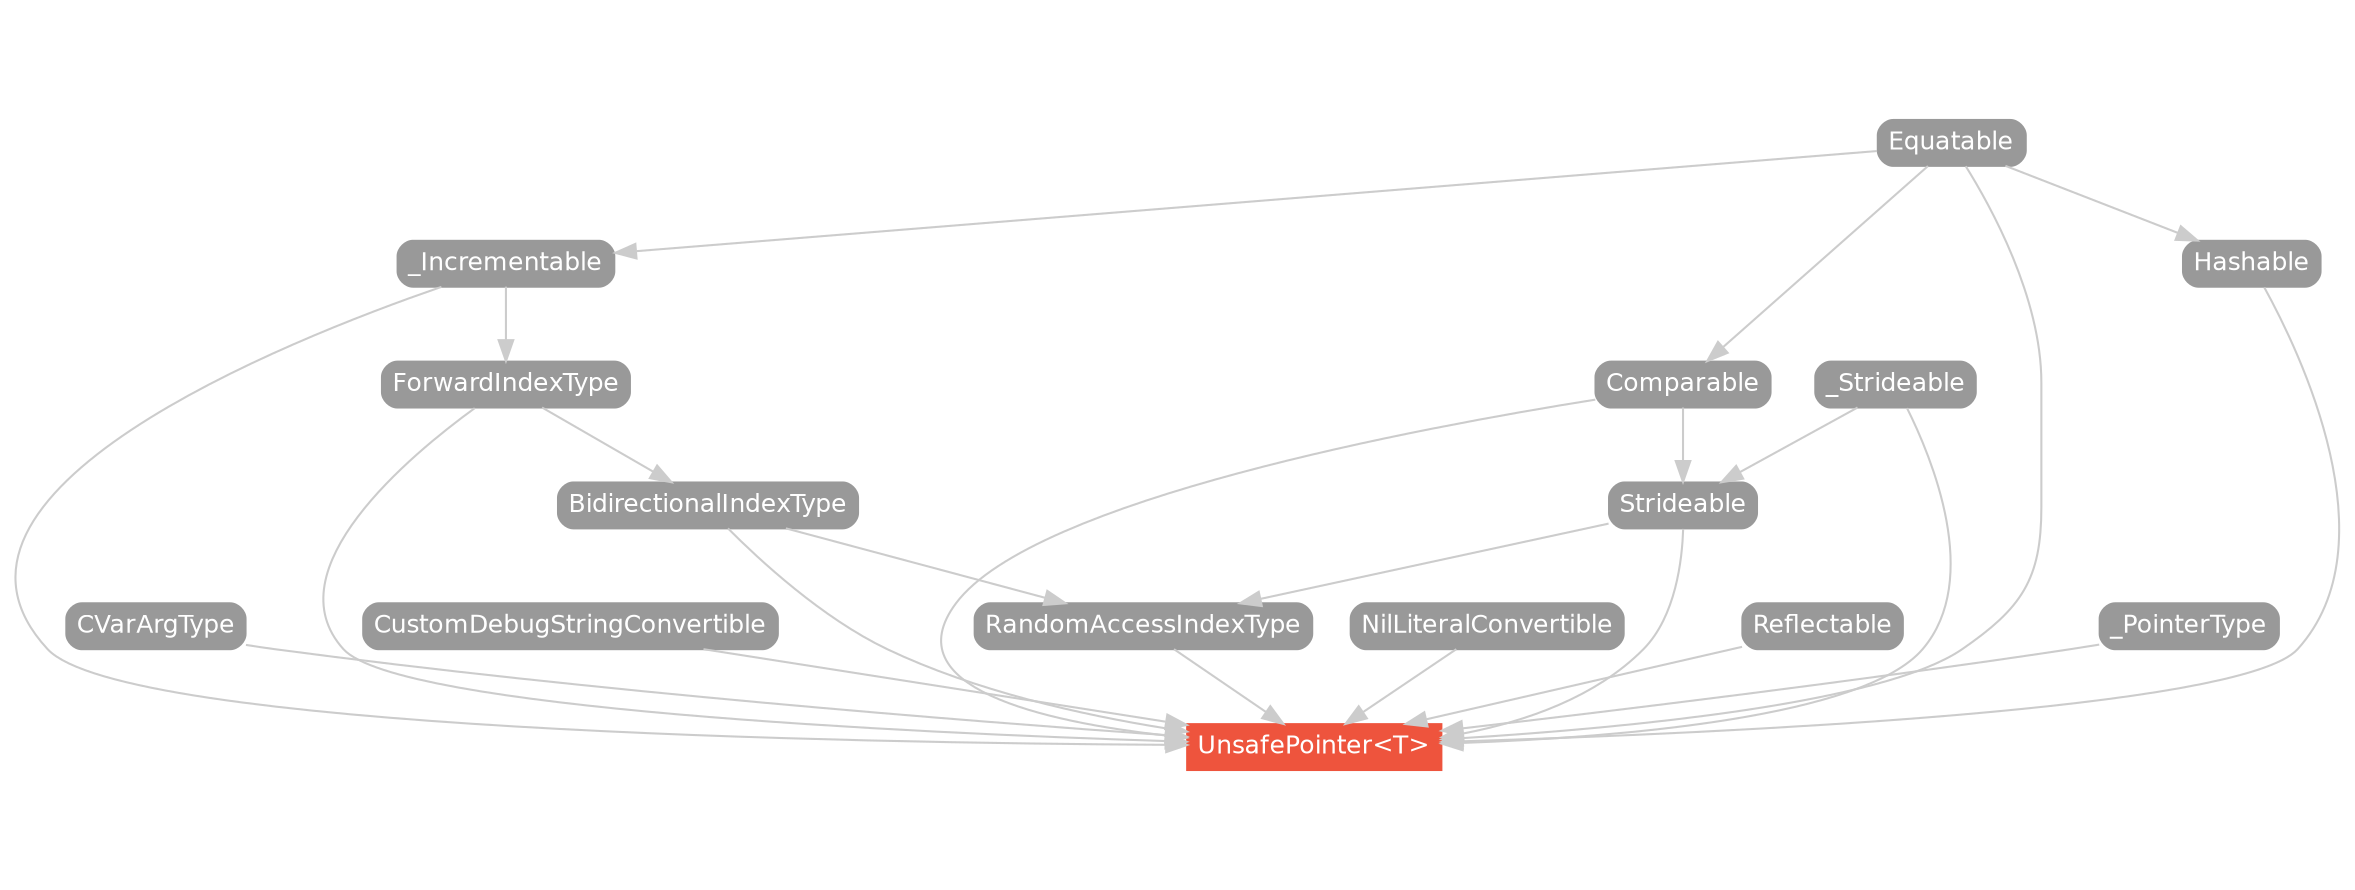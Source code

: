 strict digraph "UnsafePointer<T> - Type Hierarchy - SwiftDoc.org" {
    pad="0.1,0.8"
    node [shape=box, style="filled,rounded", color="#999999", fillcolor="#999999", fontcolor=white, fontname=Helvetica, fontnames="Helvetica,sansserif", fontsize=12, margin="0.07,0.05", height="0.3"]
    edge [color="#cccccc"]
    "BidirectionalIndexType" [URL="/protocol/BidirectionalIndexType/"]
    "CVarArgType" [URL="/protocol/CVarArgType/"]
    "Comparable" [URL="/protocol/Comparable/"]
    "CustomDebugStringConvertible" [URL="/protocol/CustomDebugStringConvertible/"]
    "Equatable" [URL="/protocol/Equatable/"]
    "ForwardIndexType" [URL="/protocol/ForwardIndexType/"]
    "Hashable" [URL="/protocol/Hashable/"]
    "NilLiteralConvertible" [URL="/protocol/NilLiteralConvertible/"]
    "RandomAccessIndexType" [URL="/protocol/RandomAccessIndexType/"]
    "Reflectable" [URL="/protocol/Reflectable/"]
    "Strideable" [URL="/protocol/Strideable/"]
    "UnsafePointer<T>" [URL="/type/UnsafePointer/", style="filled", fillcolor="#ee543d", color="#ee543d"]
    "_Incrementable" [URL="/protocol/_Incrementable/"]
    "_PointerType" [URL="/protocol/_PointerType/"]
    "_Strideable" [URL="/protocol/_Strideable/"]    "RandomAccessIndexType" -> "UnsafePointer<T>"
    "BidirectionalIndexType" -> "UnsafePointer<T>"
    "ForwardIndexType" -> "UnsafePointer<T>"
    "_Incrementable" -> "UnsafePointer<T>"
    "Equatable" -> "UnsafePointer<T>"
    "Strideable" -> "UnsafePointer<T>"
    "Comparable" -> "UnsafePointer<T>"
    "_Strideable" -> "UnsafePointer<T>"
    "Hashable" -> "UnsafePointer<T>"
    "NilLiteralConvertible" -> "UnsafePointer<T>"
    "_PointerType" -> "UnsafePointer<T>"
    "CustomDebugStringConvertible" -> "UnsafePointer<T>"
    "Reflectable" -> "UnsafePointer<T>"
    "CVarArgType" -> "UnsafePointer<T>"
    "BidirectionalIndexType" -> "RandomAccessIndexType"
    "Strideable" -> "RandomAccessIndexType"
    "ForwardIndexType" -> "BidirectionalIndexType"
    "_Incrementable" -> "ForwardIndexType"
    "Equatable" -> "_Incrementable"
    "Comparable" -> "Strideable"
    "_Strideable" -> "Strideable"
    "Equatable" -> "Comparable"
    "ForwardIndexType" -> "BidirectionalIndexType"
    "_Incrementable" -> "ForwardIndexType"
    "Equatable" -> "_Incrementable"
    "_Incrementable" -> "ForwardIndexType"
    "Equatable" -> "_Incrementable"
    "Equatable" -> "_Incrementable"
    "Comparable" -> "Strideable"
    "_Strideable" -> "Strideable"
    "Equatable" -> "Comparable"
    "Equatable" -> "Comparable"
    "Equatable" -> "Hashable"
    subgraph Types {
        rank = max; "UnsafePointer<T>";
    }
}